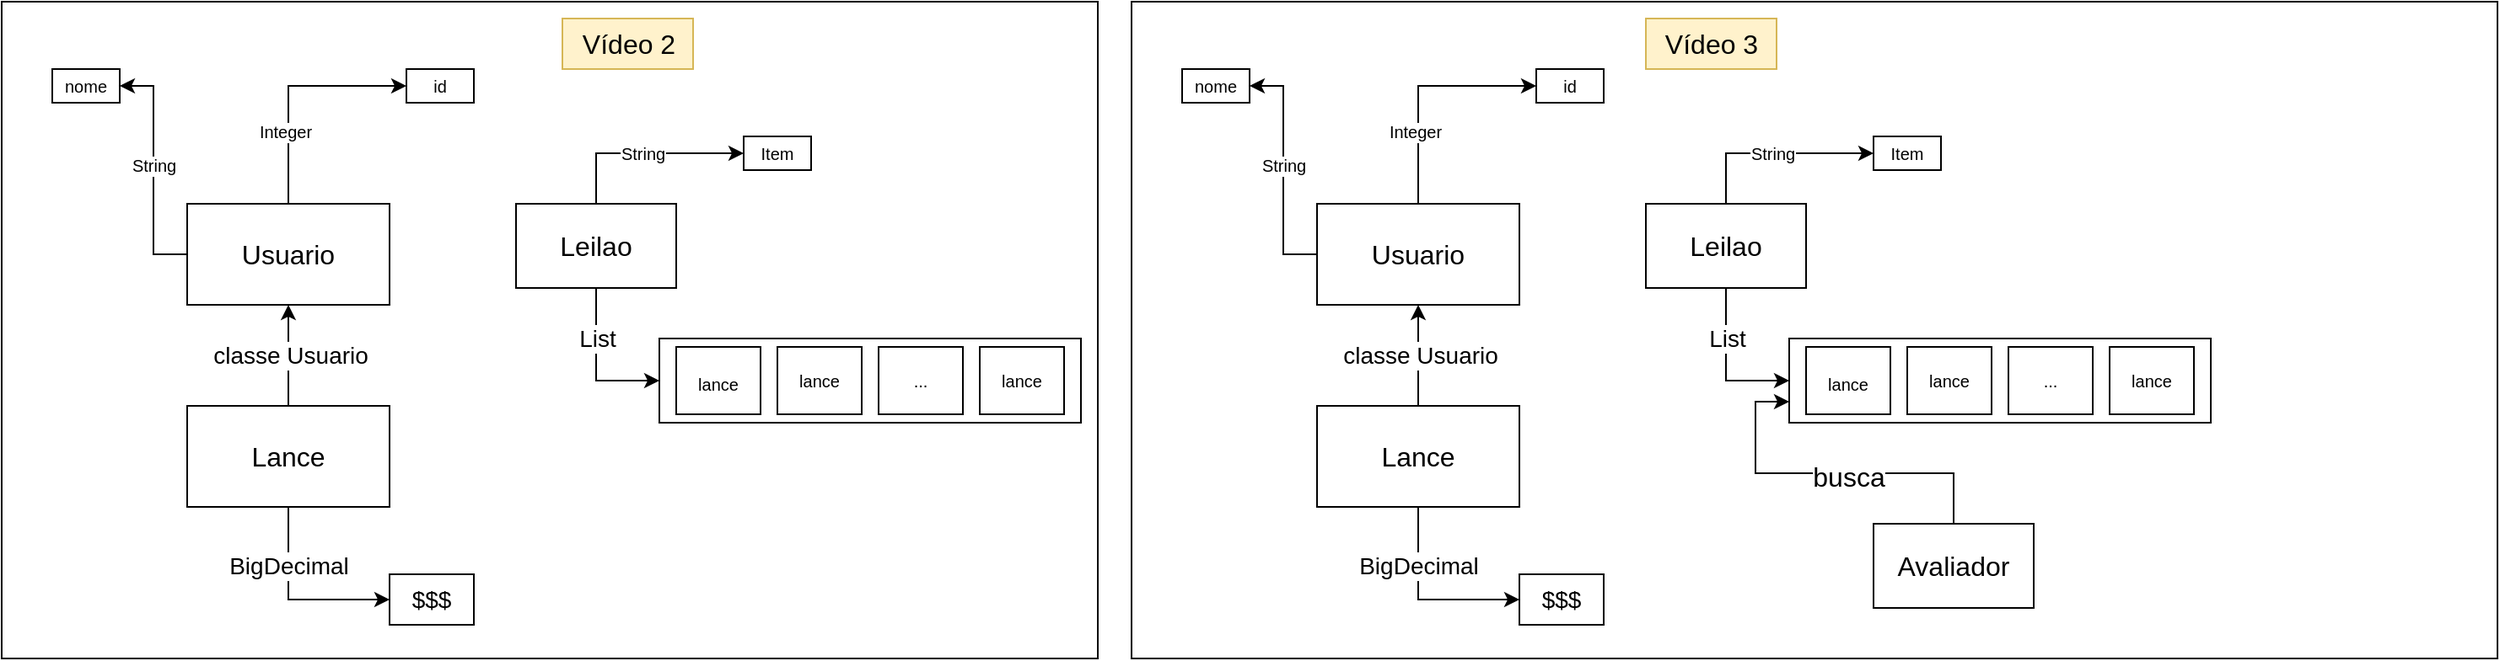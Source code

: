 <mxfile version="13.7.9" type="github">
  <diagram id="-6cZ4P8x116G0YTRgn6v" name="Page-1">
    <mxGraphModel dx="983" dy="548" grid="1" gridSize="10" guides="1" tooltips="1" connect="1" arrows="1" fold="1" page="1" pageScale="1" pageWidth="850" pageHeight="1100" math="0" shadow="0">
      <root>
        <mxCell id="0" />
        <mxCell id="1" parent="0" />
        <mxCell id="EhO_UNcinu-XwoAr_BTQ-27" value="" style="rounded=0;whiteSpace=wrap;html=1;strokeColor=#000000;fontSize=10;" vertex="1" parent="1">
          <mxGeometry x="80" y="100" width="650" height="390" as="geometry" />
        </mxCell>
        <mxCell id="EhO_UNcinu-XwoAr_BTQ-22" style="edgeStyle=orthogonalEdgeStyle;rounded=0;orthogonalLoop=1;jettySize=auto;html=1;entryX=1;entryY=0.5;entryDx=0;entryDy=0;fontSize=14;" edge="1" parent="1" source="EhO_UNcinu-XwoAr_BTQ-1" target="EhO_UNcinu-XwoAr_BTQ-21">
          <mxGeometry relative="1" as="geometry" />
        </mxCell>
        <mxCell id="EhO_UNcinu-XwoAr_BTQ-23" value="String" style="edgeLabel;html=1;align=center;verticalAlign=middle;resizable=0;points=[];fontSize=10;" vertex="1" connectable="0" parent="EhO_UNcinu-XwoAr_BTQ-22">
          <mxGeometry x="0.053" relative="1" as="geometry">
            <mxPoint as="offset" />
          </mxGeometry>
        </mxCell>
        <mxCell id="EhO_UNcinu-XwoAr_BTQ-25" style="edgeStyle=orthogonalEdgeStyle;rounded=0;orthogonalLoop=1;jettySize=auto;html=1;entryX=0;entryY=0.5;entryDx=0;entryDy=0;fontSize=10;exitX=0.5;exitY=0;exitDx=0;exitDy=0;" edge="1" parent="1" source="EhO_UNcinu-XwoAr_BTQ-1" target="EhO_UNcinu-XwoAr_BTQ-24">
          <mxGeometry relative="1" as="geometry" />
        </mxCell>
        <mxCell id="EhO_UNcinu-XwoAr_BTQ-26" value="Integer" style="edgeLabel;html=1;align=center;verticalAlign=middle;resizable=0;points=[];fontSize=10;" vertex="1" connectable="0" parent="EhO_UNcinu-XwoAr_BTQ-25">
          <mxGeometry x="-0.384" y="2" relative="1" as="geometry">
            <mxPoint as="offset" />
          </mxGeometry>
        </mxCell>
        <mxCell id="EhO_UNcinu-XwoAr_BTQ-1" value="Usuario" style="rounded=0;whiteSpace=wrap;html=1;fontSize=16;" vertex="1" parent="1">
          <mxGeometry x="190" y="220" width="120" height="60" as="geometry" />
        </mxCell>
        <mxCell id="EhO_UNcinu-XwoAr_BTQ-10" style="edgeStyle=orthogonalEdgeStyle;rounded=0;orthogonalLoop=1;jettySize=auto;html=1;entryX=0;entryY=0.5;entryDx=0;entryDy=0;fontSize=10;" edge="1" parent="1" source="EhO_UNcinu-XwoAr_BTQ-2" target="EhO_UNcinu-XwoAr_BTQ-4">
          <mxGeometry relative="1" as="geometry" />
        </mxCell>
        <mxCell id="EhO_UNcinu-XwoAr_BTQ-18" value="List" style="edgeLabel;html=1;align=center;verticalAlign=middle;resizable=0;points=[];fontSize=14;" vertex="1" connectable="0" parent="EhO_UNcinu-XwoAr_BTQ-10">
          <mxGeometry x="-0.247" y="1" relative="1" as="geometry">
            <mxPoint x="-0.99" y="-4.86" as="offset" />
          </mxGeometry>
        </mxCell>
        <mxCell id="EhO_UNcinu-XwoAr_BTQ-12" style="edgeStyle=orthogonalEdgeStyle;rounded=0;orthogonalLoop=1;jettySize=auto;html=1;entryX=0;entryY=0.5;entryDx=0;entryDy=0;fontSize=10;exitX=0.5;exitY=0;exitDx=0;exitDy=0;" edge="1" parent="1" source="EhO_UNcinu-XwoAr_BTQ-2" target="EhO_UNcinu-XwoAr_BTQ-11">
          <mxGeometry relative="1" as="geometry" />
        </mxCell>
        <mxCell id="EhO_UNcinu-XwoAr_BTQ-17" value="&lt;font style=&quot;font-size: 10px&quot;&gt;String&lt;/font&gt;" style="edgeLabel;html=1;align=center;verticalAlign=middle;resizable=0;points=[];fontSize=14;" vertex="1" connectable="0" parent="EhO_UNcinu-XwoAr_BTQ-12">
          <mxGeometry x="-0.489" y="-18" relative="1" as="geometry">
            <mxPoint x="27.23" y="-19" as="offset" />
          </mxGeometry>
        </mxCell>
        <mxCell id="EhO_UNcinu-XwoAr_BTQ-2" value="Leilao" style="rounded=0;whiteSpace=wrap;html=1;fontSize=16;" vertex="1" parent="1">
          <mxGeometry x="385" y="220" width="95" height="50" as="geometry" />
        </mxCell>
        <mxCell id="EhO_UNcinu-XwoAr_BTQ-4" value="" style="rounded=0;whiteSpace=wrap;html=1;fontSize=16;" vertex="1" parent="1">
          <mxGeometry x="470" y="300" width="250" height="50" as="geometry" />
        </mxCell>
        <mxCell id="EhO_UNcinu-XwoAr_BTQ-5" value="&lt;font size=&quot;1&quot;&gt;lance&lt;/font&gt;" style="rounded=0;whiteSpace=wrap;html=1;fontSize=16;" vertex="1" parent="1">
          <mxGeometry x="480" y="305" width="50" height="40" as="geometry" />
        </mxCell>
        <mxCell id="EhO_UNcinu-XwoAr_BTQ-6" value="lance" style="rounded=0;whiteSpace=wrap;html=1;fontSize=10;" vertex="1" parent="1">
          <mxGeometry x="540" y="305" width="50" height="40" as="geometry" />
        </mxCell>
        <mxCell id="EhO_UNcinu-XwoAr_BTQ-7" value="..." style="rounded=0;whiteSpace=wrap;html=1;fontSize=10;" vertex="1" parent="1">
          <mxGeometry x="600" y="305" width="50" height="40" as="geometry" />
        </mxCell>
        <mxCell id="EhO_UNcinu-XwoAr_BTQ-8" value="lance" style="rounded=0;whiteSpace=wrap;html=1;fontSize=10;" vertex="1" parent="1">
          <mxGeometry x="660" y="305" width="50" height="40" as="geometry" />
        </mxCell>
        <mxCell id="EhO_UNcinu-XwoAr_BTQ-14" style="edgeStyle=orthogonalEdgeStyle;rounded=0;orthogonalLoop=1;jettySize=auto;html=1;entryX=0.5;entryY=1;entryDx=0;entryDy=0;fontSize=10;" edge="1" parent="1" source="EhO_UNcinu-XwoAr_BTQ-9" target="EhO_UNcinu-XwoAr_BTQ-1">
          <mxGeometry relative="1" as="geometry" />
        </mxCell>
        <mxCell id="EhO_UNcinu-XwoAr_BTQ-20" value="classe Usuario" style="edgeLabel;html=1;align=center;verticalAlign=middle;resizable=0;points=[];fontSize=14;" vertex="1" connectable="0" parent="EhO_UNcinu-XwoAr_BTQ-14">
          <mxGeometry x="0.019" y="-1" relative="1" as="geometry">
            <mxPoint as="offset" />
          </mxGeometry>
        </mxCell>
        <mxCell id="EhO_UNcinu-XwoAr_BTQ-16" style="edgeStyle=orthogonalEdgeStyle;rounded=0;orthogonalLoop=1;jettySize=auto;html=1;entryX=0;entryY=0.5;entryDx=0;entryDy=0;fontSize=10;" edge="1" parent="1" source="EhO_UNcinu-XwoAr_BTQ-9" target="EhO_UNcinu-XwoAr_BTQ-15">
          <mxGeometry relative="1" as="geometry" />
        </mxCell>
        <mxCell id="EhO_UNcinu-XwoAr_BTQ-19" value="BigDecimal" style="edgeLabel;html=1;align=center;verticalAlign=middle;resizable=0;points=[];fontSize=14;" vertex="1" connectable="0" parent="EhO_UNcinu-XwoAr_BTQ-16">
          <mxGeometry x="-0.399" relative="1" as="geometry">
            <mxPoint as="offset" />
          </mxGeometry>
        </mxCell>
        <mxCell id="EhO_UNcinu-XwoAr_BTQ-9" value="Lance" style="rounded=0;whiteSpace=wrap;html=1;fontSize=16;" vertex="1" parent="1">
          <mxGeometry x="190" y="340" width="120" height="60" as="geometry" />
        </mxCell>
        <mxCell id="EhO_UNcinu-XwoAr_BTQ-11" value="Item" style="text;html=1;fillColor=none;align=center;verticalAlign=middle;whiteSpace=wrap;rounded=0;fontSize=10;strokeColor=#000000;" vertex="1" parent="1">
          <mxGeometry x="520" y="180" width="40" height="20" as="geometry" />
        </mxCell>
        <mxCell id="EhO_UNcinu-XwoAr_BTQ-15" value="$$$" style="text;html=1;fillColor=none;align=center;verticalAlign=middle;whiteSpace=wrap;rounded=0;fontSize=14;strokeColor=#000000;" vertex="1" parent="1">
          <mxGeometry x="310" y="440" width="50" height="30" as="geometry" />
        </mxCell>
        <mxCell id="EhO_UNcinu-XwoAr_BTQ-21" value="nome" style="text;html=1;fillColor=none;align=center;verticalAlign=middle;whiteSpace=wrap;rounded=0;fontSize=10;strokeColor=#000000;" vertex="1" parent="1">
          <mxGeometry x="110" y="140" width="40" height="20" as="geometry" />
        </mxCell>
        <mxCell id="EhO_UNcinu-XwoAr_BTQ-24" value="id" style="text;html=1;fillColor=none;align=center;verticalAlign=middle;whiteSpace=wrap;rounded=0;fontSize=10;strokeColor=#000000;" vertex="1" parent="1">
          <mxGeometry x="320" y="140" width="40" height="20" as="geometry" />
        </mxCell>
        <mxCell id="EhO_UNcinu-XwoAr_BTQ-28" value="" style="rounded=0;whiteSpace=wrap;html=1;strokeColor=#000000;fontSize=10;" vertex="1" parent="1">
          <mxGeometry x="750" y="100" width="810" height="390" as="geometry" />
        </mxCell>
        <mxCell id="EhO_UNcinu-XwoAr_BTQ-29" style="edgeStyle=orthogonalEdgeStyle;rounded=0;orthogonalLoop=1;jettySize=auto;html=1;entryX=1;entryY=0.5;entryDx=0;entryDy=0;fontSize=14;" edge="1" parent="1" source="EhO_UNcinu-XwoAr_BTQ-33" target="EhO_UNcinu-XwoAr_BTQ-51">
          <mxGeometry relative="1" as="geometry" />
        </mxCell>
        <mxCell id="EhO_UNcinu-XwoAr_BTQ-30" value="String" style="edgeLabel;html=1;align=center;verticalAlign=middle;resizable=0;points=[];fontSize=10;" vertex="1" connectable="0" parent="EhO_UNcinu-XwoAr_BTQ-29">
          <mxGeometry x="0.053" relative="1" as="geometry">
            <mxPoint as="offset" />
          </mxGeometry>
        </mxCell>
        <mxCell id="EhO_UNcinu-XwoAr_BTQ-31" style="edgeStyle=orthogonalEdgeStyle;rounded=0;orthogonalLoop=1;jettySize=auto;html=1;entryX=0;entryY=0.5;entryDx=0;entryDy=0;fontSize=10;exitX=0.5;exitY=0;exitDx=0;exitDy=0;" edge="1" parent="1" source="EhO_UNcinu-XwoAr_BTQ-33" target="EhO_UNcinu-XwoAr_BTQ-52">
          <mxGeometry relative="1" as="geometry" />
        </mxCell>
        <mxCell id="EhO_UNcinu-XwoAr_BTQ-32" value="Integer" style="edgeLabel;html=1;align=center;verticalAlign=middle;resizable=0;points=[];fontSize=10;" vertex="1" connectable="0" parent="EhO_UNcinu-XwoAr_BTQ-31">
          <mxGeometry x="-0.384" y="2" relative="1" as="geometry">
            <mxPoint as="offset" />
          </mxGeometry>
        </mxCell>
        <mxCell id="EhO_UNcinu-XwoAr_BTQ-33" value="Usuario" style="rounded=0;whiteSpace=wrap;html=1;fontSize=16;" vertex="1" parent="1">
          <mxGeometry x="860" y="220" width="120" height="60" as="geometry" />
        </mxCell>
        <mxCell id="EhO_UNcinu-XwoAr_BTQ-34" style="edgeStyle=orthogonalEdgeStyle;rounded=0;orthogonalLoop=1;jettySize=auto;html=1;entryX=0;entryY=0.5;entryDx=0;entryDy=0;fontSize=10;" edge="1" parent="1" source="EhO_UNcinu-XwoAr_BTQ-38" target="EhO_UNcinu-XwoAr_BTQ-39">
          <mxGeometry relative="1" as="geometry" />
        </mxCell>
        <mxCell id="EhO_UNcinu-XwoAr_BTQ-35" value="List" style="edgeLabel;html=1;align=center;verticalAlign=middle;resizable=0;points=[];fontSize=14;" vertex="1" connectable="0" parent="EhO_UNcinu-XwoAr_BTQ-34">
          <mxGeometry x="-0.247" y="1" relative="1" as="geometry">
            <mxPoint x="-0.99" y="-4.86" as="offset" />
          </mxGeometry>
        </mxCell>
        <mxCell id="EhO_UNcinu-XwoAr_BTQ-36" style="edgeStyle=orthogonalEdgeStyle;rounded=0;orthogonalLoop=1;jettySize=auto;html=1;entryX=0;entryY=0.5;entryDx=0;entryDy=0;fontSize=10;exitX=0.5;exitY=0;exitDx=0;exitDy=0;" edge="1" parent="1" source="EhO_UNcinu-XwoAr_BTQ-38" target="EhO_UNcinu-XwoAr_BTQ-49">
          <mxGeometry relative="1" as="geometry" />
        </mxCell>
        <mxCell id="EhO_UNcinu-XwoAr_BTQ-37" value="&lt;font style=&quot;font-size: 10px&quot;&gt;String&lt;/font&gt;" style="edgeLabel;html=1;align=center;verticalAlign=middle;resizable=0;points=[];fontSize=14;" vertex="1" connectable="0" parent="EhO_UNcinu-XwoAr_BTQ-36">
          <mxGeometry x="-0.489" y="-18" relative="1" as="geometry">
            <mxPoint x="27.23" y="-19" as="offset" />
          </mxGeometry>
        </mxCell>
        <mxCell id="EhO_UNcinu-XwoAr_BTQ-38" value="Leilao" style="rounded=0;whiteSpace=wrap;html=1;fontSize=16;" vertex="1" parent="1">
          <mxGeometry x="1055" y="220" width="95" height="50" as="geometry" />
        </mxCell>
        <mxCell id="EhO_UNcinu-XwoAr_BTQ-39" value="" style="rounded=0;whiteSpace=wrap;html=1;fontSize=16;" vertex="1" parent="1">
          <mxGeometry x="1140" y="300" width="250" height="50" as="geometry" />
        </mxCell>
        <mxCell id="EhO_UNcinu-XwoAr_BTQ-40" value="&lt;font size=&quot;1&quot;&gt;lance&lt;/font&gt;" style="rounded=0;whiteSpace=wrap;html=1;fontSize=16;" vertex="1" parent="1">
          <mxGeometry x="1150" y="305" width="50" height="40" as="geometry" />
        </mxCell>
        <mxCell id="EhO_UNcinu-XwoAr_BTQ-41" value="lance" style="rounded=0;whiteSpace=wrap;html=1;fontSize=10;" vertex="1" parent="1">
          <mxGeometry x="1210" y="305" width="50" height="40" as="geometry" />
        </mxCell>
        <mxCell id="EhO_UNcinu-XwoAr_BTQ-42" value="..." style="rounded=0;whiteSpace=wrap;html=1;fontSize=10;" vertex="1" parent="1">
          <mxGeometry x="1270" y="305" width="50" height="40" as="geometry" />
        </mxCell>
        <mxCell id="EhO_UNcinu-XwoAr_BTQ-43" value="lance" style="rounded=0;whiteSpace=wrap;html=1;fontSize=10;" vertex="1" parent="1">
          <mxGeometry x="1330" y="305" width="50" height="40" as="geometry" />
        </mxCell>
        <mxCell id="EhO_UNcinu-XwoAr_BTQ-44" style="edgeStyle=orthogonalEdgeStyle;rounded=0;orthogonalLoop=1;jettySize=auto;html=1;entryX=0.5;entryY=1;entryDx=0;entryDy=0;fontSize=10;" edge="1" parent="1" source="EhO_UNcinu-XwoAr_BTQ-48" target="EhO_UNcinu-XwoAr_BTQ-33">
          <mxGeometry relative="1" as="geometry" />
        </mxCell>
        <mxCell id="EhO_UNcinu-XwoAr_BTQ-45" value="classe Usuario" style="edgeLabel;html=1;align=center;verticalAlign=middle;resizable=0;points=[];fontSize=14;" vertex="1" connectable="0" parent="EhO_UNcinu-XwoAr_BTQ-44">
          <mxGeometry x="0.019" y="-1" relative="1" as="geometry">
            <mxPoint as="offset" />
          </mxGeometry>
        </mxCell>
        <mxCell id="EhO_UNcinu-XwoAr_BTQ-46" style="edgeStyle=orthogonalEdgeStyle;rounded=0;orthogonalLoop=1;jettySize=auto;html=1;entryX=0;entryY=0.5;entryDx=0;entryDy=0;fontSize=10;" edge="1" parent="1" source="EhO_UNcinu-XwoAr_BTQ-48" target="EhO_UNcinu-XwoAr_BTQ-50">
          <mxGeometry relative="1" as="geometry" />
        </mxCell>
        <mxCell id="EhO_UNcinu-XwoAr_BTQ-47" value="BigDecimal" style="edgeLabel;html=1;align=center;verticalAlign=middle;resizable=0;points=[];fontSize=14;" vertex="1" connectable="0" parent="EhO_UNcinu-XwoAr_BTQ-46">
          <mxGeometry x="-0.399" relative="1" as="geometry">
            <mxPoint as="offset" />
          </mxGeometry>
        </mxCell>
        <mxCell id="EhO_UNcinu-XwoAr_BTQ-48" value="Lance" style="rounded=0;whiteSpace=wrap;html=1;fontSize=16;" vertex="1" parent="1">
          <mxGeometry x="860" y="340" width="120" height="60" as="geometry" />
        </mxCell>
        <mxCell id="EhO_UNcinu-XwoAr_BTQ-49" value="Item" style="text;html=1;fillColor=none;align=center;verticalAlign=middle;whiteSpace=wrap;rounded=0;fontSize=10;strokeColor=#000000;" vertex="1" parent="1">
          <mxGeometry x="1190" y="180" width="40" height="20" as="geometry" />
        </mxCell>
        <mxCell id="EhO_UNcinu-XwoAr_BTQ-50" value="$$$" style="text;html=1;fillColor=none;align=center;verticalAlign=middle;whiteSpace=wrap;rounded=0;fontSize=14;strokeColor=#000000;" vertex="1" parent="1">
          <mxGeometry x="980" y="440" width="50" height="30" as="geometry" />
        </mxCell>
        <mxCell id="EhO_UNcinu-XwoAr_BTQ-51" value="nome" style="text;html=1;fillColor=none;align=center;verticalAlign=middle;whiteSpace=wrap;rounded=0;fontSize=10;strokeColor=#000000;" vertex="1" parent="1">
          <mxGeometry x="780" y="140" width="40" height="20" as="geometry" />
        </mxCell>
        <mxCell id="EhO_UNcinu-XwoAr_BTQ-52" value="id" style="text;html=1;fillColor=none;align=center;verticalAlign=middle;whiteSpace=wrap;rounded=0;fontSize=10;strokeColor=#000000;" vertex="1" parent="1">
          <mxGeometry x="990" y="140" width="40" height="20" as="geometry" />
        </mxCell>
        <mxCell id="EhO_UNcinu-XwoAr_BTQ-53" value="Vídeo 2" style="text;html=1;strokeColor=#d6b656;fillColor=#fff2cc;align=center;verticalAlign=middle;whiteSpace=wrap;rounded=0;fontSize=16;" vertex="1" parent="1">
          <mxGeometry x="412.5" y="110" width="77.5" height="30" as="geometry" />
        </mxCell>
        <mxCell id="EhO_UNcinu-XwoAr_BTQ-54" value="Vídeo 3" style="text;html=1;strokeColor=#d6b656;fillColor=#fff2cc;align=center;verticalAlign=middle;whiteSpace=wrap;rounded=0;fontSize=16;" vertex="1" parent="1">
          <mxGeometry x="1055" y="110" width="77.5" height="30" as="geometry" />
        </mxCell>
        <mxCell id="EhO_UNcinu-XwoAr_BTQ-56" style="edgeStyle=orthogonalEdgeStyle;rounded=0;orthogonalLoop=1;jettySize=auto;html=1;entryX=0;entryY=0.75;entryDx=0;entryDy=0;fontSize=16;" edge="1" parent="1" source="EhO_UNcinu-XwoAr_BTQ-55" target="EhO_UNcinu-XwoAr_BTQ-39">
          <mxGeometry relative="1" as="geometry" />
        </mxCell>
        <mxCell id="EhO_UNcinu-XwoAr_BTQ-57" value="busca" style="edgeLabel;html=1;align=center;verticalAlign=middle;resizable=0;points=[];fontSize=16;" vertex="1" connectable="0" parent="EhO_UNcinu-XwoAr_BTQ-56">
          <mxGeometry x="0.008" y="2" relative="1" as="geometry">
            <mxPoint x="13.24" as="offset" />
          </mxGeometry>
        </mxCell>
        <mxCell id="EhO_UNcinu-XwoAr_BTQ-55" value="Avaliador" style="rounded=0;whiteSpace=wrap;html=1;fontSize=16;" vertex="1" parent="1">
          <mxGeometry x="1190" y="410" width="95" height="50" as="geometry" />
        </mxCell>
      </root>
    </mxGraphModel>
  </diagram>
</mxfile>
